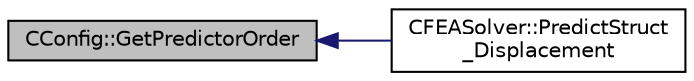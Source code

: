 digraph "CConfig::GetPredictorOrder"
{
  edge [fontname="Helvetica",fontsize="10",labelfontname="Helvetica",labelfontsize="10"];
  node [fontname="Helvetica",fontsize="10",shape=record];
  rankdir="LR";
  Node10502 [label="CConfig::GetPredictorOrder",height=0.2,width=0.4,color="black", fillcolor="grey75", style="filled", fontcolor="black"];
  Node10502 -> Node10503 [dir="back",color="midnightblue",fontsize="10",style="solid",fontname="Helvetica"];
  Node10503 [label="CFEASolver::PredictStruct\l_Displacement",height=0.2,width=0.4,color="black", fillcolor="white", style="filled",URL="$class_c_f_e_a_solver.html#ab8b79fc37aa3049aff044a2258a6731a",tooltip="Predictor for structural displacements based on previous iterations. "];
}
